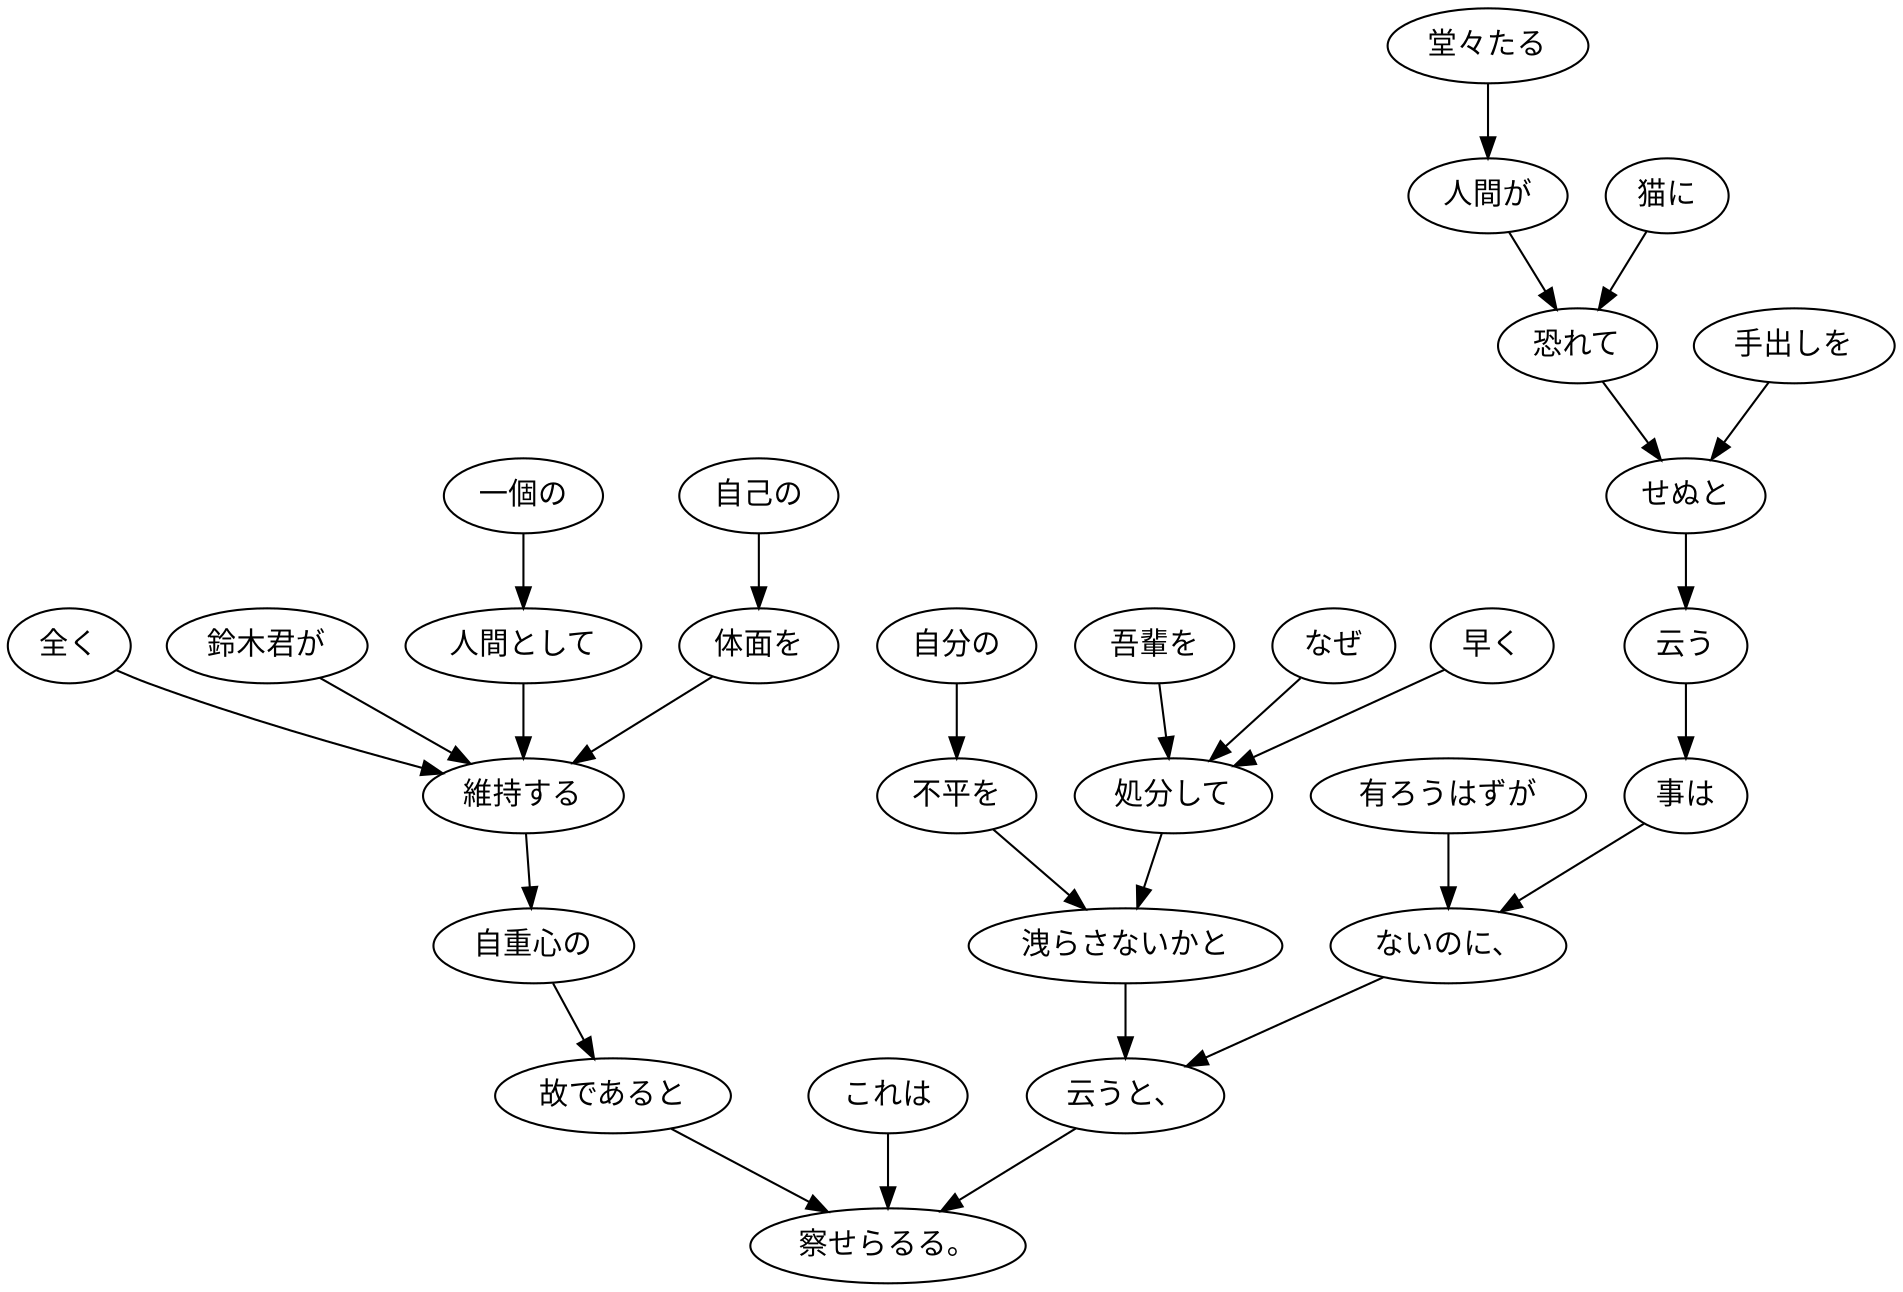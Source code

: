 digraph graph2294 {
	node0 [label="堂々たる"];
	node1 [label="人間が"];
	node2 [label="猫に"];
	node3 [label="恐れて"];
	node4 [label="手出しを"];
	node5 [label="せぬと"];
	node6 [label="云う"];
	node7 [label="事は"];
	node8 [label="有ろうはずが"];
	node9 [label="ないのに、"];
	node10 [label="なぜ"];
	node11 [label="早く"];
	node12 [label="吾輩を"];
	node13 [label="処分して"];
	node14 [label="自分の"];
	node15 [label="不平を"];
	node16 [label="洩らさないかと"];
	node17 [label="云うと、"];
	node18 [label="これは"];
	node19 [label="全く"];
	node20 [label="鈴木君が"];
	node21 [label="一個の"];
	node22 [label="人間として"];
	node23 [label="自己の"];
	node24 [label="体面を"];
	node25 [label="維持する"];
	node26 [label="自重心の"];
	node27 [label="故であると"];
	node28 [label="察せらるる。"];
	node0 -> node1;
	node1 -> node3;
	node2 -> node3;
	node3 -> node5;
	node4 -> node5;
	node5 -> node6;
	node6 -> node7;
	node7 -> node9;
	node8 -> node9;
	node9 -> node17;
	node10 -> node13;
	node11 -> node13;
	node12 -> node13;
	node13 -> node16;
	node14 -> node15;
	node15 -> node16;
	node16 -> node17;
	node17 -> node28;
	node18 -> node28;
	node19 -> node25;
	node20 -> node25;
	node21 -> node22;
	node22 -> node25;
	node23 -> node24;
	node24 -> node25;
	node25 -> node26;
	node26 -> node27;
	node27 -> node28;
}
